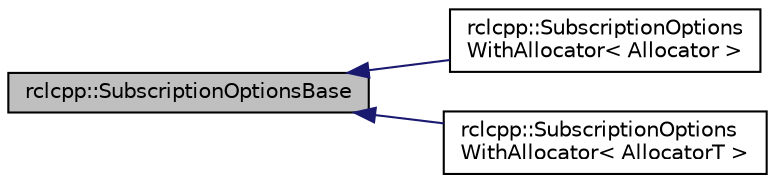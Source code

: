 digraph "rclcpp::SubscriptionOptionsBase"
{
  edge [fontname="Helvetica",fontsize="10",labelfontname="Helvetica",labelfontsize="10"];
  node [fontname="Helvetica",fontsize="10",shape=record];
  rankdir="LR";
  Node0 [label="rclcpp::SubscriptionOptionsBase",height=0.2,width=0.4,color="black", fillcolor="grey75", style="filled", fontcolor="black"];
  Node0 -> Node1 [dir="back",color="midnightblue",fontsize="10",style="solid",fontname="Helvetica"];
  Node1 [label="rclcpp::SubscriptionOptions\lWithAllocator\< Allocator \>",height=0.2,width=0.4,color="black", fillcolor="white", style="filled",URL="$structrclcpp_1_1SubscriptionOptionsWithAllocator.html",tooltip="Structure containing optional configuration for Subscriptions. "];
  Node0 -> Node2 [dir="back",color="midnightblue",fontsize="10",style="solid",fontname="Helvetica"];
  Node2 [label="rclcpp::SubscriptionOptions\lWithAllocator\< AllocatorT \>",height=0.2,width=0.4,color="black", fillcolor="white", style="filled",URL="$structrclcpp_1_1SubscriptionOptionsWithAllocator.html"];
}
